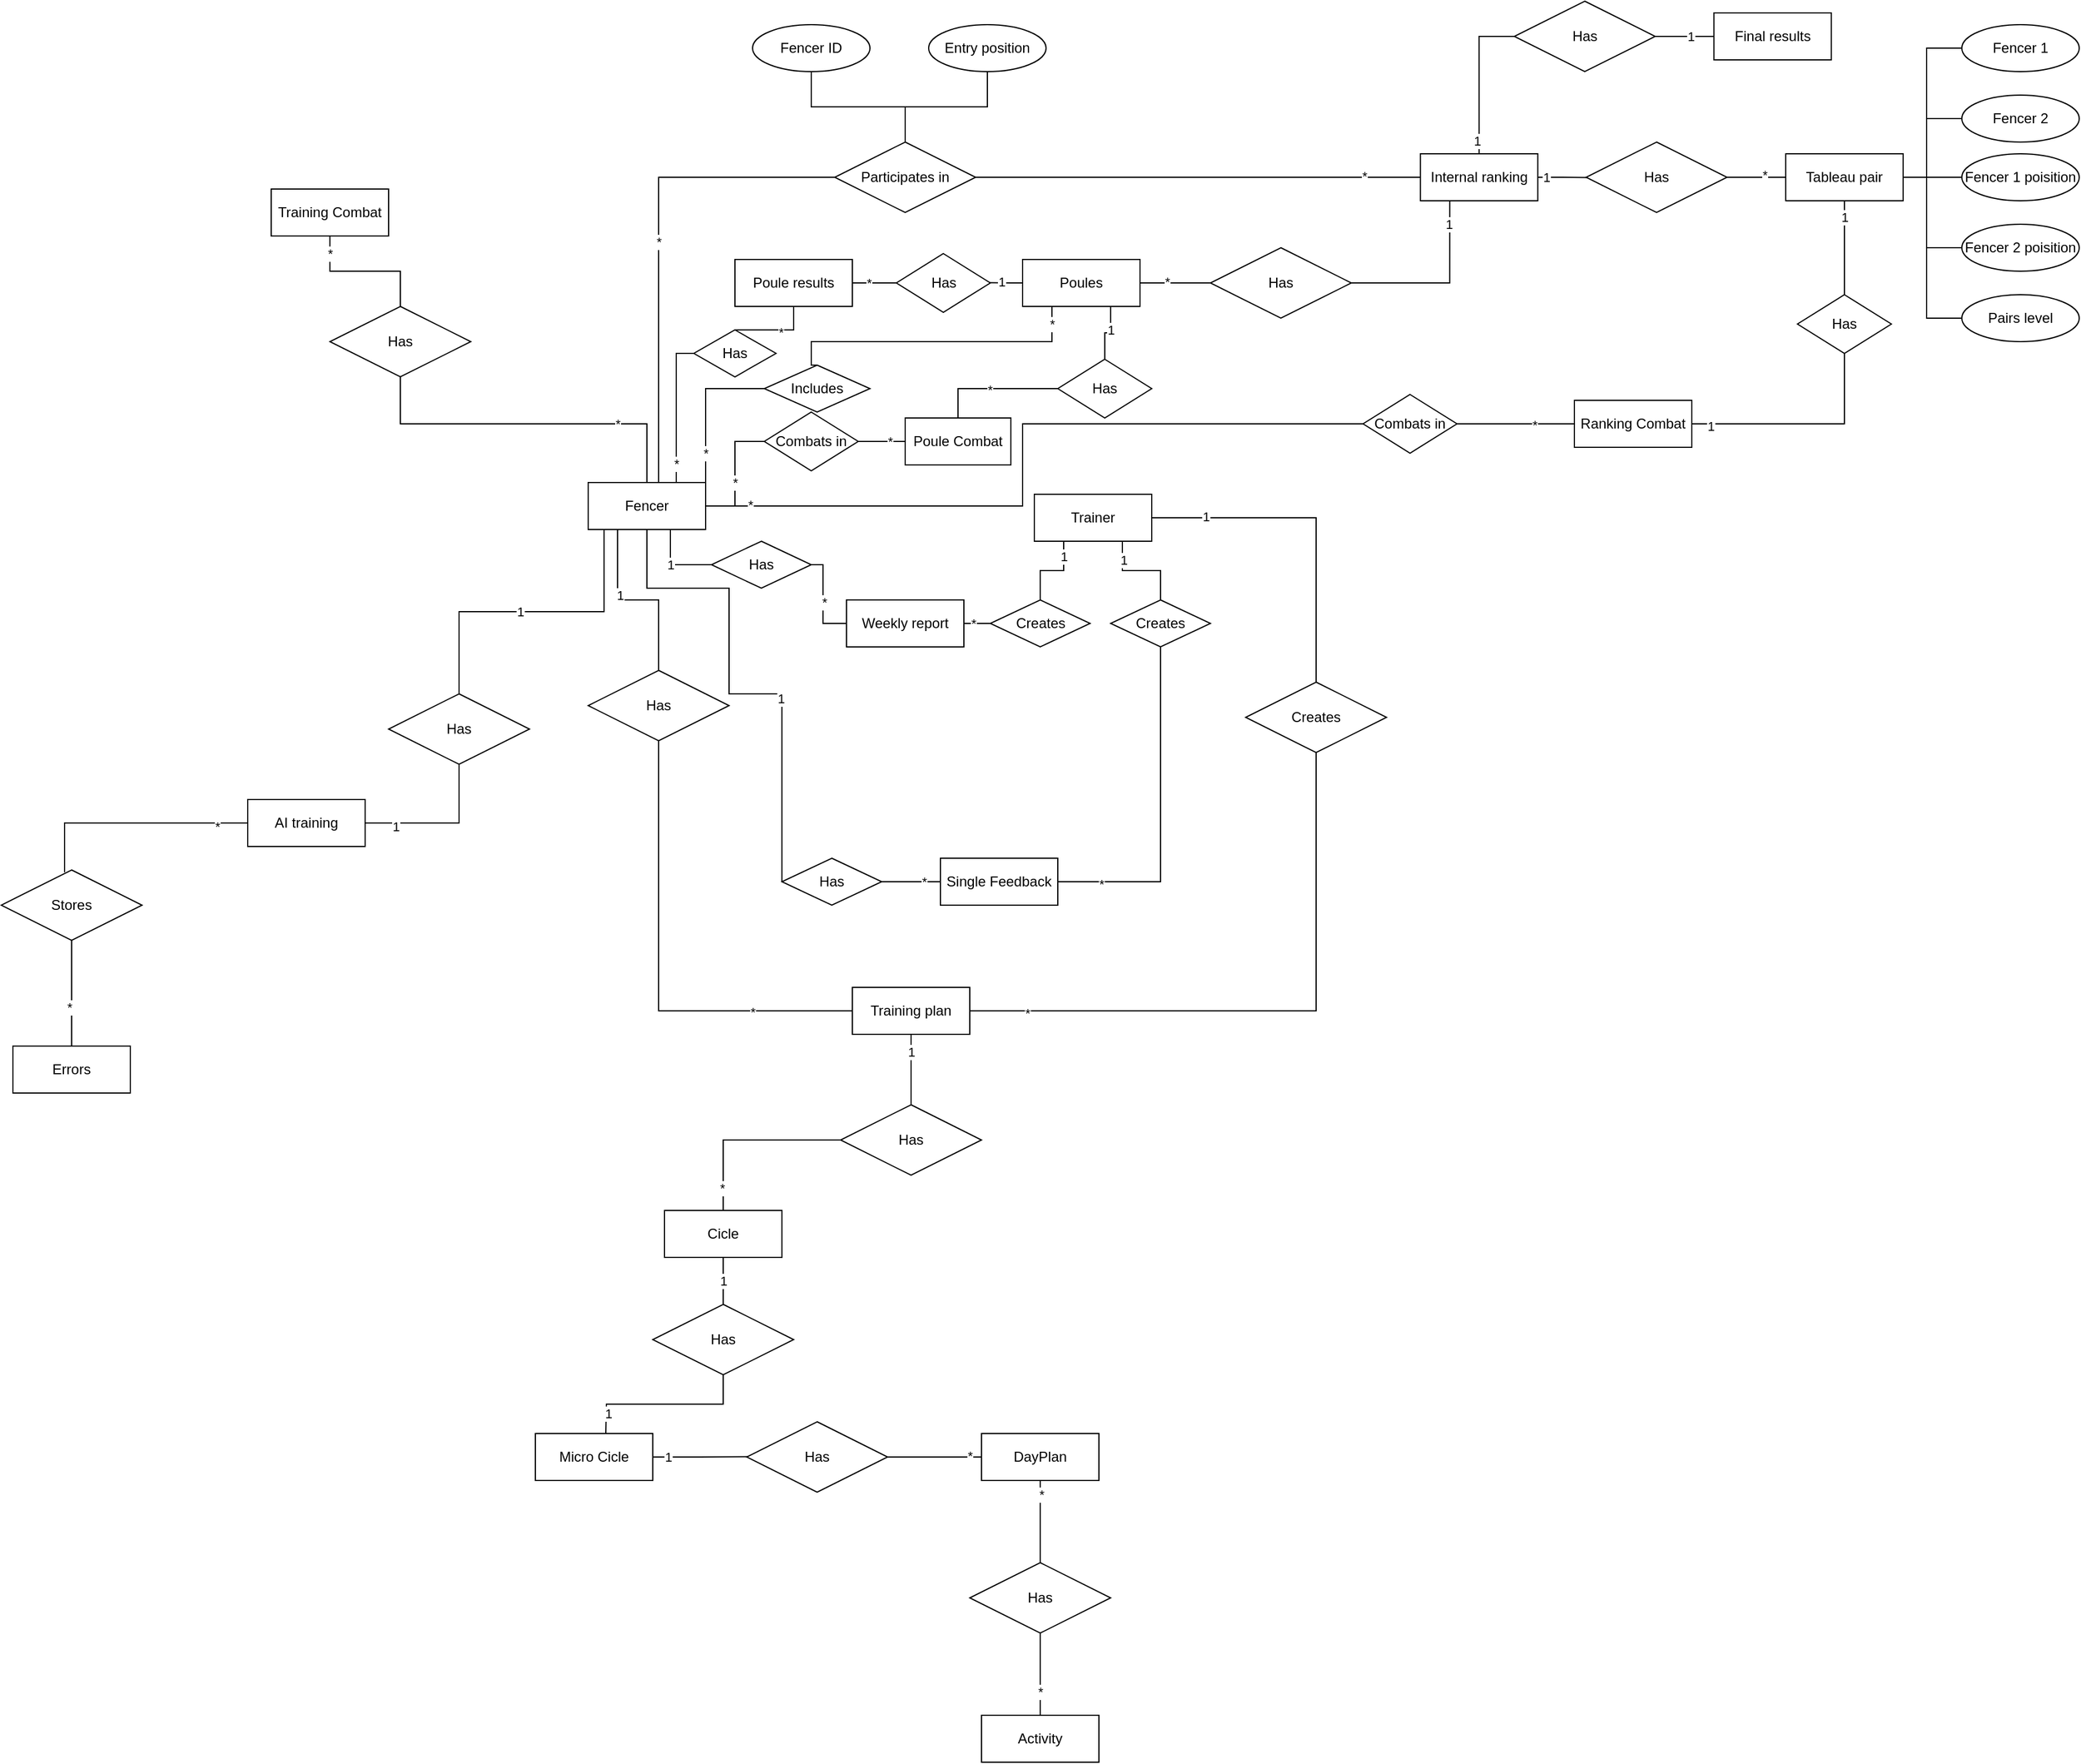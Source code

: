 <mxfile version="20.8.23" type="device"><diagram name="Page-1" id="XKIzt4uo4NDRFWb2ScrJ"><mxGraphModel dx="1778" dy="1653" grid="1" gridSize="10" guides="1" tooltips="1" connect="1" arrows="1" fold="1" page="1" pageScale="1" pageWidth="850" pageHeight="1100" math="0" shadow="0"><root><mxCell id="0"/><mxCell id="1" parent="0"/><mxCell id="t40m8YcGtgmPC_NL-_yT-16" style="edgeStyle=orthogonalEdgeStyle;rounded=0;orthogonalLoop=1;jettySize=auto;html=1;exitX=0.25;exitY=1;exitDx=0;exitDy=0;entryX=0.5;entryY=0;entryDx=0;entryDy=0;endArrow=none;endFill=0;" edge="1" parent="1" source="t40m8YcGtgmPC_NL-_yT-1" target="t40m8YcGtgmPC_NL-_yT-15"><mxGeometry relative="1" as="geometry"/></mxCell><mxCell id="t40m8YcGtgmPC_NL-_yT-18" value="1" style="edgeLabel;html=1;align=center;verticalAlign=middle;resizable=0;points=[];" vertex="1" connectable="0" parent="t40m8YcGtgmPC_NL-_yT-16"><mxGeometry x="-0.284" y="2" relative="1" as="geometry"><mxPoint as="offset"/></mxGeometry></mxCell><mxCell id="t40m8YcGtgmPC_NL-_yT-94" style="edgeStyle=orthogonalEdgeStyle;rounded=0;orthogonalLoop=1;jettySize=auto;html=1;exitX=0.135;exitY=0.991;exitDx=0;exitDy=0;entryX=0.5;entryY=0;entryDx=0;entryDy=0;endArrow=none;endFill=0;exitPerimeter=0;" edge="1" parent="1" source="t40m8YcGtgmPC_NL-_yT-1" target="t40m8YcGtgmPC_NL-_yT-93"><mxGeometry relative="1" as="geometry"/></mxCell><mxCell id="t40m8YcGtgmPC_NL-_yT-95" value="1" style="edgeLabel;html=1;align=center;verticalAlign=middle;resizable=0;points=[];" vertex="1" connectable="0" parent="t40m8YcGtgmPC_NL-_yT-94"><mxGeometry x="0.081" relative="1" as="geometry"><mxPoint as="offset"/></mxGeometry></mxCell><mxCell id="t40m8YcGtgmPC_NL-_yT-110" value="1" style="edgeStyle=orthogonalEdgeStyle;rounded=0;orthogonalLoop=1;jettySize=auto;html=1;exitX=0.75;exitY=1;exitDx=0;exitDy=0;entryX=0;entryY=0.5;entryDx=0;entryDy=0;endArrow=none;endFill=0;" edge="1" parent="1" source="t40m8YcGtgmPC_NL-_yT-1" target="t40m8YcGtgmPC_NL-_yT-109"><mxGeometry relative="1" as="geometry"><Array as="points"><mxPoint x="190" y="110"/><mxPoint x="190" y="140"/></Array></mxGeometry></mxCell><mxCell id="t40m8YcGtgmPC_NL-_yT-158" style="edgeStyle=orthogonalEdgeStyle;rounded=0;orthogonalLoop=1;jettySize=auto;html=1;exitX=1;exitY=0.5;exitDx=0;exitDy=0;entryX=0;entryY=0.5;entryDx=0;entryDy=0;endArrow=none;endFill=0;" edge="1" parent="1" source="t40m8YcGtgmPC_NL-_yT-1" target="t40m8YcGtgmPC_NL-_yT-157"><mxGeometry relative="1" as="geometry"/></mxCell><mxCell id="t40m8YcGtgmPC_NL-_yT-160" value="*" style="edgeLabel;html=1;align=center;verticalAlign=middle;resizable=0;points=[];" vertex="1" connectable="0" parent="t40m8YcGtgmPC_NL-_yT-158"><mxGeometry x="-0.382" relative="1" as="geometry"><mxPoint y="-13" as="offset"/></mxGeometry></mxCell><mxCell id="t40m8YcGtgmPC_NL-_yT-1" value="Fencer" style="whiteSpace=wrap;html=1;align=center;" vertex="1" parent="1"><mxGeometry x="120" y="70" width="100" height="40" as="geometry"/></mxCell><mxCell id="t40m8YcGtgmPC_NL-_yT-11" style="edgeStyle=orthogonalEdgeStyle;rounded=0;orthogonalLoop=1;jettySize=auto;html=1;exitX=1;exitY=0.5;exitDx=0;exitDy=0;endArrow=none;endFill=0;" edge="1" parent="1" source="t40m8YcGtgmPC_NL-_yT-2" target="t40m8YcGtgmPC_NL-_yT-10"><mxGeometry relative="1" as="geometry"/></mxCell><mxCell id="t40m8YcGtgmPC_NL-_yT-13" value="1" style="edgeLabel;html=1;align=center;verticalAlign=middle;resizable=0;points=[];" vertex="1" connectable="0" parent="t40m8YcGtgmPC_NL-_yT-11"><mxGeometry x="-0.674" y="1" relative="1" as="geometry"><mxPoint as="offset"/></mxGeometry></mxCell><mxCell id="t40m8YcGtgmPC_NL-_yT-108" style="edgeStyle=orthogonalEdgeStyle;rounded=0;orthogonalLoop=1;jettySize=auto;html=1;exitX=0.25;exitY=1;exitDx=0;exitDy=0;endArrow=none;endFill=0;" edge="1" parent="1" source="t40m8YcGtgmPC_NL-_yT-2" target="t40m8YcGtgmPC_NL-_yT-107"><mxGeometry relative="1" as="geometry"/></mxCell><mxCell id="t40m8YcGtgmPC_NL-_yT-118" value="1" style="edgeLabel;html=1;align=center;verticalAlign=middle;resizable=0;points=[];" vertex="1" connectable="0" parent="t40m8YcGtgmPC_NL-_yT-108"><mxGeometry x="-0.65" relative="1" as="geometry"><mxPoint as="offset"/></mxGeometry></mxCell><mxCell id="t40m8YcGtgmPC_NL-_yT-120" style="edgeStyle=orthogonalEdgeStyle;rounded=0;orthogonalLoop=1;jettySize=auto;html=1;exitX=0.75;exitY=1;exitDx=0;exitDy=0;entryX=0.5;entryY=0;entryDx=0;entryDy=0;endArrow=none;endFill=0;" edge="1" parent="1" source="t40m8YcGtgmPC_NL-_yT-2" target="t40m8YcGtgmPC_NL-_yT-119"><mxGeometry relative="1" as="geometry"/></mxCell><mxCell id="t40m8YcGtgmPC_NL-_yT-121" value="1" style="edgeLabel;html=1;align=center;verticalAlign=middle;resizable=0;points=[];" vertex="1" connectable="0" parent="t40m8YcGtgmPC_NL-_yT-120"><mxGeometry x="-0.623" y="1" relative="1" as="geometry"><mxPoint as="offset"/></mxGeometry></mxCell><mxCell id="t40m8YcGtgmPC_NL-_yT-2" value="Trainer" style="whiteSpace=wrap;html=1;align=center;" vertex="1" parent="1"><mxGeometry x="500" y="80" width="100" height="40" as="geometry"/></mxCell><mxCell id="t40m8YcGtgmPC_NL-_yT-22" style="edgeStyle=orthogonalEdgeStyle;rounded=0;orthogonalLoop=1;jettySize=auto;html=1;exitX=0.5;exitY=1;exitDx=0;exitDy=0;entryX=0.5;entryY=0;entryDx=0;entryDy=0;endArrow=none;endFill=0;" edge="1" parent="1" source="t40m8YcGtgmPC_NL-_yT-8" target="t40m8YcGtgmPC_NL-_yT-21"><mxGeometry relative="1" as="geometry"/></mxCell><mxCell id="t40m8YcGtgmPC_NL-_yT-24" value="1" style="edgeLabel;html=1;align=center;verticalAlign=middle;resizable=0;points=[];" vertex="1" connectable="0" parent="t40m8YcGtgmPC_NL-_yT-22"><mxGeometry x="-0.665" relative="1" as="geometry"><mxPoint y="5" as="offset"/></mxGeometry></mxCell><mxCell id="t40m8YcGtgmPC_NL-_yT-8" value="Training plan" style="whiteSpace=wrap;html=1;align=center;" vertex="1" parent="1"><mxGeometry x="345" y="500" width="100" height="40" as="geometry"/></mxCell><mxCell id="t40m8YcGtgmPC_NL-_yT-12" style="edgeStyle=orthogonalEdgeStyle;rounded=0;orthogonalLoop=1;jettySize=auto;html=1;exitX=0.5;exitY=1;exitDx=0;exitDy=0;entryX=1;entryY=0.5;entryDx=0;entryDy=0;endArrow=none;endFill=0;" edge="1" parent="1" source="t40m8YcGtgmPC_NL-_yT-10" target="t40m8YcGtgmPC_NL-_yT-8"><mxGeometry relative="1" as="geometry"/></mxCell><mxCell id="t40m8YcGtgmPC_NL-_yT-14" value="*" style="edgeLabel;html=1;align=center;verticalAlign=middle;resizable=0;points=[];" vertex="1" connectable="0" parent="t40m8YcGtgmPC_NL-_yT-12"><mxGeometry x="0.812" y="2" relative="1" as="geometry"><mxPoint as="offset"/></mxGeometry></mxCell><mxCell id="t40m8YcGtgmPC_NL-_yT-10" value="Creates" style="shape=rhombus;perimeter=rhombusPerimeter;whiteSpace=wrap;html=1;align=center;" vertex="1" parent="1"><mxGeometry x="680" y="240" width="120" height="60" as="geometry"/></mxCell><mxCell id="t40m8YcGtgmPC_NL-_yT-17" style="edgeStyle=orthogonalEdgeStyle;rounded=0;orthogonalLoop=1;jettySize=auto;html=1;exitX=0.5;exitY=1;exitDx=0;exitDy=0;entryX=0;entryY=0.5;entryDx=0;entryDy=0;endArrow=none;endFill=0;" edge="1" parent="1" source="t40m8YcGtgmPC_NL-_yT-15" target="t40m8YcGtgmPC_NL-_yT-8"><mxGeometry relative="1" as="geometry"/></mxCell><mxCell id="t40m8YcGtgmPC_NL-_yT-19" value="*" style="edgeLabel;html=1;align=center;verticalAlign=middle;resizable=0;points=[];" vertex="1" connectable="0" parent="t40m8YcGtgmPC_NL-_yT-17"><mxGeometry x="0.57" y="-1" relative="1" as="geometry"><mxPoint as="offset"/></mxGeometry></mxCell><mxCell id="t40m8YcGtgmPC_NL-_yT-15" value="Has" style="shape=rhombus;perimeter=rhombusPerimeter;whiteSpace=wrap;html=1;align=center;" vertex="1" parent="1"><mxGeometry x="120" y="230" width="120" height="60" as="geometry"/></mxCell><mxCell id="t40m8YcGtgmPC_NL-_yT-27" style="edgeStyle=orthogonalEdgeStyle;rounded=0;orthogonalLoop=1;jettySize=auto;html=1;exitX=0.5;exitY=1;exitDx=0;exitDy=0;entryX=0.5;entryY=0;entryDx=0;entryDy=0;endArrow=none;endFill=0;" edge="1" parent="1" source="t40m8YcGtgmPC_NL-_yT-20" target="t40m8YcGtgmPC_NL-_yT-26"><mxGeometry relative="1" as="geometry"/></mxCell><mxCell id="t40m8YcGtgmPC_NL-_yT-29" value="1" style="edgeLabel;html=1;align=center;verticalAlign=middle;resizable=0;points=[];" vertex="1" connectable="0" parent="t40m8YcGtgmPC_NL-_yT-27"><mxGeometry x="-0.648" relative="1" as="geometry"><mxPoint y="13" as="offset"/></mxGeometry></mxCell><mxCell id="t40m8YcGtgmPC_NL-_yT-20" value="Cicle" style="whiteSpace=wrap;html=1;align=center;" vertex="1" parent="1"><mxGeometry x="185" y="690" width="100" height="40" as="geometry"/></mxCell><mxCell id="t40m8YcGtgmPC_NL-_yT-23" style="edgeStyle=orthogonalEdgeStyle;rounded=0;orthogonalLoop=1;jettySize=auto;html=1;exitX=0;exitY=0.5;exitDx=0;exitDy=0;endArrow=none;endFill=0;" edge="1" parent="1" source="t40m8YcGtgmPC_NL-_yT-21" target="t40m8YcGtgmPC_NL-_yT-20"><mxGeometry relative="1" as="geometry"/></mxCell><mxCell id="t40m8YcGtgmPC_NL-_yT-25" value="*" style="edgeLabel;html=1;align=center;verticalAlign=middle;resizable=0;points=[];" vertex="1" connectable="0" parent="t40m8YcGtgmPC_NL-_yT-23"><mxGeometry x="0.76" y="-1" relative="1" as="geometry"><mxPoint as="offset"/></mxGeometry></mxCell><mxCell id="t40m8YcGtgmPC_NL-_yT-21" value="Has" style="shape=rhombus;perimeter=rhombusPerimeter;whiteSpace=wrap;html=1;align=center;" vertex="1" parent="1"><mxGeometry x="335" y="600" width="120" height="60" as="geometry"/></mxCell><mxCell id="t40m8YcGtgmPC_NL-_yT-30" style="edgeStyle=orthogonalEdgeStyle;rounded=0;orthogonalLoop=1;jettySize=auto;html=1;exitX=0.5;exitY=1;exitDx=0;exitDy=0;endArrow=none;endFill=0;" edge="1" parent="1" source="t40m8YcGtgmPC_NL-_yT-26"><mxGeometry relative="1" as="geometry"><mxPoint x="135" y="880" as="targetPoint"/></mxGeometry></mxCell><mxCell id="t40m8YcGtgmPC_NL-_yT-31" value="1" style="edgeLabel;html=1;align=center;verticalAlign=middle;resizable=0;points=[];" vertex="1" connectable="0" parent="t40m8YcGtgmPC_NL-_yT-30"><mxGeometry x="0.771" y="1" relative="1" as="geometry"><mxPoint as="offset"/></mxGeometry></mxCell><mxCell id="t40m8YcGtgmPC_NL-_yT-26" value="Has" style="shape=rhombus;perimeter=rhombusPerimeter;whiteSpace=wrap;html=1;align=center;" vertex="1" parent="1"><mxGeometry x="175" y="770" width="120" height="60" as="geometry"/></mxCell><mxCell id="t40m8YcGtgmPC_NL-_yT-36" style="edgeStyle=orthogonalEdgeStyle;rounded=0;orthogonalLoop=1;jettySize=auto;html=1;exitX=1;exitY=0.5;exitDx=0;exitDy=0;entryX=0.043;entryY=0.495;entryDx=0;entryDy=0;entryPerimeter=0;endArrow=none;endFill=0;" edge="1" parent="1" source="t40m8YcGtgmPC_NL-_yT-28" target="t40m8YcGtgmPC_NL-_yT-35"><mxGeometry relative="1" as="geometry"><mxPoint x="185" y="900" as="sourcePoint"/></mxGeometry></mxCell><mxCell id="t40m8YcGtgmPC_NL-_yT-37" value="1" style="edgeLabel;html=1;align=center;verticalAlign=middle;resizable=0;points=[];" vertex="1" connectable="0" parent="t40m8YcGtgmPC_NL-_yT-36"><mxGeometry x="-0.692" relative="1" as="geometry"><mxPoint as="offset"/></mxGeometry></mxCell><mxCell id="t40m8YcGtgmPC_NL-_yT-28" value="Micro Cicle" style="whiteSpace=wrap;html=1;align=center;" vertex="1" parent="1"><mxGeometry x="75" y="880" width="100" height="40" as="geometry"/></mxCell><mxCell id="t40m8YcGtgmPC_NL-_yT-40" style="edgeStyle=orthogonalEdgeStyle;rounded=0;orthogonalLoop=1;jettySize=auto;html=1;exitX=1;exitY=0.5;exitDx=0;exitDy=0;endArrow=none;endFill=0;" edge="1" parent="1" source="t40m8YcGtgmPC_NL-_yT-35" target="t40m8YcGtgmPC_NL-_yT-39"><mxGeometry relative="1" as="geometry"/></mxCell><mxCell id="t40m8YcGtgmPC_NL-_yT-41" value="*" style="edgeLabel;html=1;align=center;verticalAlign=middle;resizable=0;points=[];" vertex="1" connectable="0" parent="t40m8YcGtgmPC_NL-_yT-40"><mxGeometry x="0.736" y="1" relative="1" as="geometry"><mxPoint as="offset"/></mxGeometry></mxCell><mxCell id="t40m8YcGtgmPC_NL-_yT-35" value="Has" style="shape=rhombus;perimeter=rhombusPerimeter;whiteSpace=wrap;html=1;align=center;" vertex="1" parent="1"><mxGeometry x="255" y="870" width="120" height="60" as="geometry"/></mxCell><mxCell id="t40m8YcGtgmPC_NL-_yT-43" style="edgeStyle=orthogonalEdgeStyle;rounded=0;orthogonalLoop=1;jettySize=auto;html=1;exitX=0.5;exitY=1;exitDx=0;exitDy=0;entryX=0.5;entryY=0;entryDx=0;entryDy=0;endArrow=none;endFill=0;" edge="1" parent="1" source="t40m8YcGtgmPC_NL-_yT-39" target="t40m8YcGtgmPC_NL-_yT-42"><mxGeometry relative="1" as="geometry"/></mxCell><mxCell id="t40m8YcGtgmPC_NL-_yT-46" value="*" style="edgeLabel;html=1;align=center;verticalAlign=middle;resizable=0;points=[];" vertex="1" connectable="0" parent="t40m8YcGtgmPC_NL-_yT-43"><mxGeometry x="-0.671" y="1" relative="1" as="geometry"><mxPoint as="offset"/></mxGeometry></mxCell><mxCell id="t40m8YcGtgmPC_NL-_yT-39" value="DayPlan" style="whiteSpace=wrap;html=1;align=center;" vertex="1" parent="1"><mxGeometry x="455" y="880" width="100" height="40" as="geometry"/></mxCell><mxCell id="t40m8YcGtgmPC_NL-_yT-45" style="edgeStyle=orthogonalEdgeStyle;rounded=0;orthogonalLoop=1;jettySize=auto;html=1;exitX=0.5;exitY=1;exitDx=0;exitDy=0;entryX=0.5;entryY=0;entryDx=0;entryDy=0;endArrow=none;endFill=0;" edge="1" parent="1" source="t40m8YcGtgmPC_NL-_yT-42" target="t40m8YcGtgmPC_NL-_yT-44"><mxGeometry relative="1" as="geometry"/></mxCell><mxCell id="t40m8YcGtgmPC_NL-_yT-47" value="*" style="edgeLabel;html=1;align=center;verticalAlign=middle;resizable=0;points=[];" vertex="1" connectable="0" parent="t40m8YcGtgmPC_NL-_yT-45"><mxGeometry x="0.729" y="2" relative="1" as="geometry"><mxPoint x="-2" y="-11" as="offset"/></mxGeometry></mxCell><mxCell id="t40m8YcGtgmPC_NL-_yT-42" value="Has" style="shape=rhombus;perimeter=rhombusPerimeter;whiteSpace=wrap;html=1;align=center;" vertex="1" parent="1"><mxGeometry x="445" y="990" width="120" height="60" as="geometry"/></mxCell><mxCell id="t40m8YcGtgmPC_NL-_yT-44" value="Activity" style="whiteSpace=wrap;html=1;align=center;" vertex="1" parent="1"><mxGeometry x="455" y="1120" width="100" height="40" as="geometry"/></mxCell><mxCell id="t40m8YcGtgmPC_NL-_yT-50" style="edgeStyle=orthogonalEdgeStyle;rounded=0;orthogonalLoop=1;jettySize=auto;html=1;exitX=0.5;exitY=1;exitDx=0;exitDy=0;entryX=0.5;entryY=0;entryDx=0;entryDy=0;endArrow=none;endFill=0;" edge="1" parent="1" source="t40m8YcGtgmPC_NL-_yT-48" target="t40m8YcGtgmPC_NL-_yT-49"><mxGeometry relative="1" as="geometry"/></mxCell><mxCell id="t40m8YcGtgmPC_NL-_yT-52" value="*" style="edgeLabel;html=1;align=center;verticalAlign=middle;resizable=0;points=[];" vertex="1" connectable="0" parent="t40m8YcGtgmPC_NL-_yT-50"><mxGeometry x="-0.75" relative="1" as="geometry"><mxPoint as="offset"/></mxGeometry></mxCell><mxCell id="t40m8YcGtgmPC_NL-_yT-48" value="Training Combat" style="whiteSpace=wrap;html=1;align=center;" vertex="1" parent="1"><mxGeometry x="-150" y="-180" width="100" height="40" as="geometry"/></mxCell><mxCell id="t40m8YcGtgmPC_NL-_yT-51" value="*" style="edgeStyle=orthogonalEdgeStyle;rounded=0;orthogonalLoop=1;jettySize=auto;html=1;exitX=0.5;exitY=1;exitDx=0;exitDy=0;entryX=0.5;entryY=0;entryDx=0;entryDy=0;endArrow=none;endFill=0;" edge="1" parent="1" source="t40m8YcGtgmPC_NL-_yT-49" target="t40m8YcGtgmPC_NL-_yT-1"><mxGeometry x="0.5" relative="1" as="geometry"><Array as="points"><mxPoint x="-40" y="20"/><mxPoint x="170" y="20"/></Array><mxPoint as="offset"/></mxGeometry></mxCell><mxCell id="t40m8YcGtgmPC_NL-_yT-49" value="Has" style="shape=rhombus;perimeter=rhombusPerimeter;whiteSpace=wrap;html=1;align=center;" vertex="1" parent="1"><mxGeometry x="-100" y="-80" width="120" height="60" as="geometry"/></mxCell><mxCell id="t40m8YcGtgmPC_NL-_yT-55" style="edgeStyle=orthogonalEdgeStyle;rounded=0;orthogonalLoop=1;jettySize=auto;html=1;exitX=0;exitY=0.5;exitDx=0;exitDy=0;endArrow=none;endFill=0;" edge="1" parent="1" source="t40m8YcGtgmPC_NL-_yT-53" target="t40m8YcGtgmPC_NL-_yT-54"><mxGeometry relative="1" as="geometry"/></mxCell><mxCell id="t40m8YcGtgmPC_NL-_yT-57" value="*" style="edgeLabel;html=1;align=center;verticalAlign=middle;resizable=0;points=[];" vertex="1" connectable="0" parent="t40m8YcGtgmPC_NL-_yT-55"><mxGeometry x="-0.746" y="-1" relative="1" as="geometry"><mxPoint as="offset"/></mxGeometry></mxCell><mxCell id="t40m8YcGtgmPC_NL-_yT-67" style="edgeStyle=orthogonalEdgeStyle;rounded=0;orthogonalLoop=1;jettySize=auto;html=1;exitX=0.5;exitY=0;exitDx=0;exitDy=0;entryX=0;entryY=0.5;entryDx=0;entryDy=0;endArrow=none;endFill=0;" edge="1" parent="1" source="t40m8YcGtgmPC_NL-_yT-53" target="t40m8YcGtgmPC_NL-_yT-66"><mxGeometry relative="1" as="geometry"/></mxCell><mxCell id="t40m8YcGtgmPC_NL-_yT-69" value="1" style="edgeLabel;html=1;align=center;verticalAlign=middle;resizable=0;points=[];" vertex="1" connectable="0" parent="t40m8YcGtgmPC_NL-_yT-67"><mxGeometry x="-0.827" y="2" relative="1" as="geometry"><mxPoint as="offset"/></mxGeometry></mxCell><mxCell id="t40m8YcGtgmPC_NL-_yT-137" style="edgeStyle=orthogonalEdgeStyle;rounded=0;orthogonalLoop=1;jettySize=auto;html=1;exitX=0.25;exitY=1;exitDx=0;exitDy=0;entryX=1;entryY=0.5;entryDx=0;entryDy=0;endArrow=none;endFill=0;" edge="1" parent="1" source="t40m8YcGtgmPC_NL-_yT-53" target="t40m8YcGtgmPC_NL-_yT-134"><mxGeometry relative="1" as="geometry"><mxPoint x="828.82" y="-110" as="targetPoint"/></mxGeometry></mxCell><mxCell id="t40m8YcGtgmPC_NL-_yT-138" value="1" style="edgeLabel;html=1;align=center;verticalAlign=middle;resizable=0;points=[];" vertex="1" connectable="0" parent="t40m8YcGtgmPC_NL-_yT-137"><mxGeometry x="-0.74" y="-1" relative="1" as="geometry"><mxPoint as="offset"/></mxGeometry></mxCell><mxCell id="t40m8YcGtgmPC_NL-_yT-183" style="edgeStyle=orthogonalEdgeStyle;rounded=0;orthogonalLoop=1;jettySize=auto;html=1;exitX=1;exitY=0.5;exitDx=0;exitDy=0;entryX=0.021;entryY=0.504;entryDx=0;entryDy=0;entryPerimeter=0;endArrow=none;endFill=0;" edge="1" parent="1" source="t40m8YcGtgmPC_NL-_yT-53" target="t40m8YcGtgmPC_NL-_yT-182"><mxGeometry relative="1" as="geometry"/></mxCell><mxCell id="t40m8YcGtgmPC_NL-_yT-184" value="1" style="edgeLabel;html=1;align=center;verticalAlign=middle;resizable=0;points=[];" vertex="1" connectable="0" parent="t40m8YcGtgmPC_NL-_yT-183"><mxGeometry x="-0.683" relative="1" as="geometry"><mxPoint as="offset"/></mxGeometry></mxCell><mxCell id="t40m8YcGtgmPC_NL-_yT-53" value="Internal ranking" style="whiteSpace=wrap;html=1;align=center;" vertex="1" parent="1"><mxGeometry x="828.82" y="-210" width="100" height="40" as="geometry"/></mxCell><mxCell id="t40m8YcGtgmPC_NL-_yT-133" value="*" style="edgeStyle=orthogonalEdgeStyle;rounded=0;orthogonalLoop=1;jettySize=auto;html=1;exitX=0;exitY=0.5;exitDx=0;exitDy=0;entryX=0.6;entryY=0;entryDx=0;entryDy=0;endArrow=none;endFill=0;entryPerimeter=0;" edge="1" parent="1" source="t40m8YcGtgmPC_NL-_yT-54" target="t40m8YcGtgmPC_NL-_yT-1"><mxGeometry relative="1" as="geometry"><Array as="points"><mxPoint x="180" y="-190"/></Array></mxGeometry></mxCell><mxCell id="t40m8YcGtgmPC_NL-_yT-54" value="Participates in" style="shape=rhombus;perimeter=rhombusPerimeter;whiteSpace=wrap;html=1;align=center;" vertex="1" parent="1"><mxGeometry x="330" y="-220" width="120" height="60" as="geometry"/></mxCell><mxCell id="t40m8YcGtgmPC_NL-_yT-65" value="Final results" style="whiteSpace=wrap;html=1;align=center;" vertex="1" parent="1"><mxGeometry x="1078.82" y="-330" width="100" height="40" as="geometry"/></mxCell><mxCell id="t40m8YcGtgmPC_NL-_yT-68" style="edgeStyle=orthogonalEdgeStyle;rounded=0;orthogonalLoop=1;jettySize=auto;html=1;exitX=1;exitY=0.5;exitDx=0;exitDy=0;entryX=0;entryY=0.5;entryDx=0;entryDy=0;endArrow=none;endFill=0;" edge="1" parent="1" source="t40m8YcGtgmPC_NL-_yT-66" target="t40m8YcGtgmPC_NL-_yT-65"><mxGeometry relative="1" as="geometry"/></mxCell><mxCell id="t40m8YcGtgmPC_NL-_yT-73" value="1" style="edgeLabel;html=1;align=center;verticalAlign=middle;resizable=0;points=[];" vertex="1" connectable="0" parent="t40m8YcGtgmPC_NL-_yT-68"><mxGeometry x="0.184" relative="1" as="geometry"><mxPoint as="offset"/></mxGeometry></mxCell><mxCell id="t40m8YcGtgmPC_NL-_yT-66" value="Has" style="shape=rhombus;perimeter=rhombusPerimeter;whiteSpace=wrap;html=1;align=center;" vertex="1" parent="1"><mxGeometry x="908.82" y="-340" width="120" height="60" as="geometry"/></mxCell><mxCell id="t40m8YcGtgmPC_NL-_yT-93" value="Has" style="shape=rhombus;perimeter=rhombusPerimeter;whiteSpace=wrap;html=1;align=center;" vertex="1" parent="1"><mxGeometry x="-50" y="250" width="120" height="60" as="geometry"/></mxCell><mxCell id="t40m8YcGtgmPC_NL-_yT-97" style="edgeStyle=orthogonalEdgeStyle;rounded=0;orthogonalLoop=1;jettySize=auto;html=1;exitX=1;exitY=0.5;exitDx=0;exitDy=0;entryX=0.5;entryY=1;entryDx=0;entryDy=0;endArrow=none;endFill=0;" edge="1" parent="1" source="t40m8YcGtgmPC_NL-_yT-96" target="t40m8YcGtgmPC_NL-_yT-93"><mxGeometry relative="1" as="geometry"/></mxCell><mxCell id="t40m8YcGtgmPC_NL-_yT-98" value="1" style="edgeLabel;html=1;align=center;verticalAlign=middle;resizable=0;points=[];" vertex="1" connectable="0" parent="t40m8YcGtgmPC_NL-_yT-97"><mxGeometry x="-0.6" y="-3" relative="1" as="geometry"><mxPoint as="offset"/></mxGeometry></mxCell><mxCell id="t40m8YcGtgmPC_NL-_yT-100" style="edgeStyle=orthogonalEdgeStyle;rounded=0;orthogonalLoop=1;jettySize=auto;html=1;exitX=0;exitY=0.5;exitDx=0;exitDy=0;entryX=0.45;entryY=0.033;entryDx=0;entryDy=0;entryPerimeter=0;endArrow=none;endFill=0;" edge="1" parent="1" source="t40m8YcGtgmPC_NL-_yT-96" target="t40m8YcGtgmPC_NL-_yT-99"><mxGeometry relative="1" as="geometry"/></mxCell><mxCell id="t40m8YcGtgmPC_NL-_yT-102" value="*" style="edgeLabel;html=1;align=center;verticalAlign=middle;resizable=0;points=[];" vertex="1" connectable="0" parent="t40m8YcGtgmPC_NL-_yT-100"><mxGeometry x="-0.737" y="3" relative="1" as="geometry"><mxPoint as="offset"/></mxGeometry></mxCell><mxCell id="t40m8YcGtgmPC_NL-_yT-96" value="AI training" style="whiteSpace=wrap;html=1;align=center;" vertex="1" parent="1"><mxGeometry x="-170" y="340" width="100" height="40" as="geometry"/></mxCell><mxCell id="t40m8YcGtgmPC_NL-_yT-104" style="edgeStyle=orthogonalEdgeStyle;rounded=0;orthogonalLoop=1;jettySize=auto;html=1;exitX=0.5;exitY=1;exitDx=0;exitDy=0;entryX=0.5;entryY=0;entryDx=0;entryDy=0;endArrow=none;endFill=0;" edge="1" parent="1" source="t40m8YcGtgmPC_NL-_yT-99" target="t40m8YcGtgmPC_NL-_yT-101"><mxGeometry relative="1" as="geometry"/></mxCell><mxCell id="t40m8YcGtgmPC_NL-_yT-105" value="*" style="edgeLabel;html=1;align=center;verticalAlign=middle;resizable=0;points=[];" vertex="1" connectable="0" parent="t40m8YcGtgmPC_NL-_yT-104"><mxGeometry x="0.252" y="-2" relative="1" as="geometry"><mxPoint as="offset"/></mxGeometry></mxCell><mxCell id="t40m8YcGtgmPC_NL-_yT-99" value="Stores" style="shape=rhombus;perimeter=rhombusPerimeter;whiteSpace=wrap;html=1;align=center;" vertex="1" parent="1"><mxGeometry x="-380" y="400" width="120" height="60" as="geometry"/></mxCell><mxCell id="t40m8YcGtgmPC_NL-_yT-101" value="Errors" style="whiteSpace=wrap;html=1;align=center;" vertex="1" parent="1"><mxGeometry x="-370" y="550" width="100" height="40" as="geometry"/></mxCell><mxCell id="t40m8YcGtgmPC_NL-_yT-116" style="edgeStyle=orthogonalEdgeStyle;rounded=0;orthogonalLoop=1;jettySize=auto;html=1;exitX=1;exitY=0.5;exitDx=0;exitDy=0;entryX=0;entryY=0.476;entryDx=0;entryDy=0;entryPerimeter=0;endArrow=none;endFill=0;" edge="1" parent="1" source="t40m8YcGtgmPC_NL-_yT-106" target="t40m8YcGtgmPC_NL-_yT-107"><mxGeometry relative="1" as="geometry"/></mxCell><mxCell id="t40m8YcGtgmPC_NL-_yT-117" value="*" style="edgeLabel;html=1;align=center;verticalAlign=middle;resizable=0;points=[];" vertex="1" connectable="0" parent="t40m8YcGtgmPC_NL-_yT-116"><mxGeometry x="-0.351" relative="1" as="geometry"><mxPoint as="offset"/></mxGeometry></mxCell><mxCell id="t40m8YcGtgmPC_NL-_yT-106" value="Weekly report" style="whiteSpace=wrap;html=1;align=center;" vertex="1" parent="1"><mxGeometry x="340" y="170" width="100" height="40" as="geometry"/></mxCell><mxCell id="t40m8YcGtgmPC_NL-_yT-107" value="Creates" style="shape=rhombus;perimeter=rhombusPerimeter;whiteSpace=wrap;html=1;align=center;" vertex="1" parent="1"><mxGeometry x="462.5" y="170" width="85" height="40" as="geometry"/></mxCell><mxCell id="t40m8YcGtgmPC_NL-_yT-112" style="edgeStyle=orthogonalEdgeStyle;rounded=0;orthogonalLoop=1;jettySize=auto;html=1;exitX=1;exitY=0.5;exitDx=0;exitDy=0;entryX=0;entryY=0.5;entryDx=0;entryDy=0;endArrow=none;endFill=0;" edge="1" parent="1" source="t40m8YcGtgmPC_NL-_yT-109" target="t40m8YcGtgmPC_NL-_yT-106"><mxGeometry relative="1" as="geometry"><Array as="points"><mxPoint x="320" y="140"/><mxPoint x="320" y="190"/></Array></mxGeometry></mxCell><mxCell id="t40m8YcGtgmPC_NL-_yT-113" value="*" style="edgeLabel;html=1;align=center;verticalAlign=middle;resizable=0;points=[];" vertex="1" connectable="0" parent="t40m8YcGtgmPC_NL-_yT-112"><mxGeometry x="0.05" y="1" relative="1" as="geometry"><mxPoint as="offset"/></mxGeometry></mxCell><mxCell id="t40m8YcGtgmPC_NL-_yT-109" value="Has" style="shape=rhombus;perimeter=rhombusPerimeter;whiteSpace=wrap;html=1;align=center;" vertex="1" parent="1"><mxGeometry x="225" y="120" width="85" height="40" as="geometry"/></mxCell><mxCell id="t40m8YcGtgmPC_NL-_yT-123" style="edgeStyle=orthogonalEdgeStyle;rounded=0;orthogonalLoop=1;jettySize=auto;html=1;exitX=0.5;exitY=1;exitDx=0;exitDy=0;entryX=1;entryY=0.5;entryDx=0;entryDy=0;endArrow=none;endFill=0;" edge="1" parent="1" source="t40m8YcGtgmPC_NL-_yT-119" target="t40m8YcGtgmPC_NL-_yT-122"><mxGeometry relative="1" as="geometry"/></mxCell><mxCell id="t40m8YcGtgmPC_NL-_yT-129" value="*" style="edgeLabel;html=1;align=center;verticalAlign=middle;resizable=0;points=[];" vertex="1" connectable="0" parent="t40m8YcGtgmPC_NL-_yT-123"><mxGeometry x="0.746" y="2" relative="1" as="geometry"><mxPoint as="offset"/></mxGeometry></mxCell><mxCell id="t40m8YcGtgmPC_NL-_yT-119" value="Creates" style="shape=rhombus;perimeter=rhombusPerimeter;whiteSpace=wrap;html=1;align=center;" vertex="1" parent="1"><mxGeometry x="565" y="170" width="85" height="40" as="geometry"/></mxCell><mxCell id="t40m8YcGtgmPC_NL-_yT-122" value="Single Feedback" style="whiteSpace=wrap;html=1;align=center;" vertex="1" parent="1"><mxGeometry x="420" y="390" width="100" height="40" as="geometry"/></mxCell><mxCell id="t40m8YcGtgmPC_NL-_yT-125" value="" style="edgeStyle=orthogonalEdgeStyle;rounded=0;orthogonalLoop=1;jettySize=auto;html=1;endArrow=none;endFill=0;" edge="1" parent="1" source="t40m8YcGtgmPC_NL-_yT-124" target="t40m8YcGtgmPC_NL-_yT-122"><mxGeometry relative="1" as="geometry"/></mxCell><mxCell id="t40m8YcGtgmPC_NL-_yT-130" value="*" style="edgeLabel;html=1;align=center;verticalAlign=middle;resizable=0;points=[];" vertex="1" connectable="0" parent="t40m8YcGtgmPC_NL-_yT-125"><mxGeometry x="0.433" relative="1" as="geometry"><mxPoint as="offset"/></mxGeometry></mxCell><mxCell id="t40m8YcGtgmPC_NL-_yT-126" style="edgeStyle=orthogonalEdgeStyle;rounded=0;orthogonalLoop=1;jettySize=auto;html=1;exitX=0;exitY=0.5;exitDx=0;exitDy=0;entryX=0.5;entryY=1;entryDx=0;entryDy=0;endArrow=none;endFill=0;" edge="1" parent="1" source="t40m8YcGtgmPC_NL-_yT-124" target="t40m8YcGtgmPC_NL-_yT-1"><mxGeometry relative="1" as="geometry"><Array as="points"><mxPoint x="240" y="250"/><mxPoint x="240" y="160"/><mxPoint x="170" y="160"/></Array></mxGeometry></mxCell><mxCell id="t40m8YcGtgmPC_NL-_yT-128" value="1" style="edgeLabel;html=1;align=center;verticalAlign=middle;resizable=0;points=[];" vertex="1" connectable="0" parent="t40m8YcGtgmPC_NL-_yT-126"><mxGeometry x="-0.245" y="1" relative="1" as="geometry"><mxPoint as="offset"/></mxGeometry></mxCell><mxCell id="t40m8YcGtgmPC_NL-_yT-124" value="Has" style="shape=rhombus;perimeter=rhombusPerimeter;whiteSpace=wrap;html=1;align=center;" vertex="1" parent="1"><mxGeometry x="285" y="390" width="85" height="40" as="geometry"/></mxCell><mxCell id="t40m8YcGtgmPC_NL-_yT-165" style="edgeStyle=orthogonalEdgeStyle;rounded=0;orthogonalLoop=1;jettySize=auto;html=1;exitX=0;exitY=0.5;exitDx=0;exitDy=0;entryX=1;entryY=0.5;entryDx=0;entryDy=0;endArrow=none;endFill=0;" edge="1" parent="1" source="t40m8YcGtgmPC_NL-_yT-134" target="t40m8YcGtgmPC_NL-_yT-139"><mxGeometry relative="1" as="geometry"/></mxCell><mxCell id="t40m8YcGtgmPC_NL-_yT-166" value="*" style="edgeLabel;html=1;align=center;verticalAlign=middle;resizable=0;points=[];" vertex="1" connectable="0" parent="t40m8YcGtgmPC_NL-_yT-165"><mxGeometry x="0.236" y="-1" relative="1" as="geometry"><mxPoint as="offset"/></mxGeometry></mxCell><mxCell id="t40m8YcGtgmPC_NL-_yT-134" value="Has" style="shape=rhombus;perimeter=rhombusPerimeter;whiteSpace=wrap;html=1;align=center;" vertex="1" parent="1"><mxGeometry x="650" y="-130" width="120" height="60" as="geometry"/></mxCell><mxCell id="t40m8YcGtgmPC_NL-_yT-143" style="edgeStyle=orthogonalEdgeStyle;rounded=0;orthogonalLoop=1;jettySize=auto;html=1;exitX=0.25;exitY=1;exitDx=0;exitDy=0;entryX=0.5;entryY=0;entryDx=0;entryDy=0;endArrow=none;endFill=0;" edge="1" parent="1" source="t40m8YcGtgmPC_NL-_yT-139" target="t40m8YcGtgmPC_NL-_yT-142"><mxGeometry relative="1" as="geometry"><Array as="points"><mxPoint x="515" y="-50"/><mxPoint x="310" y="-50"/></Array></mxGeometry></mxCell><mxCell id="t40m8YcGtgmPC_NL-_yT-145" value="*" style="edgeLabel;html=1;align=center;verticalAlign=middle;resizable=0;points=[];" vertex="1" connectable="0" parent="t40m8YcGtgmPC_NL-_yT-143"><mxGeometry x="-0.712" relative="1" as="geometry"><mxPoint x="7" y="-15" as="offset"/></mxGeometry></mxCell><mxCell id="t40m8YcGtgmPC_NL-_yT-163" style="edgeStyle=orthogonalEdgeStyle;rounded=0;orthogonalLoop=1;jettySize=auto;html=1;exitX=0.75;exitY=1;exitDx=0;exitDy=0;entryX=0.5;entryY=0;entryDx=0;entryDy=0;endArrow=none;endFill=0;" edge="1" parent="1" source="t40m8YcGtgmPC_NL-_yT-139" target="t40m8YcGtgmPC_NL-_yT-152"><mxGeometry relative="1" as="geometry"/></mxCell><mxCell id="t40m8YcGtgmPC_NL-_yT-164" value="1" style="edgeLabel;html=1;align=center;verticalAlign=middle;resizable=0;points=[];" vertex="1" connectable="0" parent="t40m8YcGtgmPC_NL-_yT-163"><mxGeometry x="-0.206" relative="1" as="geometry"><mxPoint as="offset"/></mxGeometry></mxCell><mxCell id="t40m8YcGtgmPC_NL-_yT-167" style="edgeStyle=orthogonalEdgeStyle;rounded=0;orthogonalLoop=1;jettySize=auto;html=1;exitX=0;exitY=0.5;exitDx=0;exitDy=0;endArrow=none;endFill=0;" edge="1" parent="1" source="t40m8YcGtgmPC_NL-_yT-139"><mxGeometry relative="1" as="geometry"><mxPoint x="460" y="-100.207" as="targetPoint"/><Array as="points"><mxPoint x="480" y="-100"/></Array></mxGeometry></mxCell><mxCell id="t40m8YcGtgmPC_NL-_yT-169" value="1" style="edgeLabel;html=1;align=center;verticalAlign=middle;resizable=0;points=[];" vertex="1" connectable="0" parent="t40m8YcGtgmPC_NL-_yT-167"><mxGeometry x="0.206" y="-1" relative="1" as="geometry"><mxPoint as="offset"/></mxGeometry></mxCell><mxCell id="t40m8YcGtgmPC_NL-_yT-139" value="Poules" style="whiteSpace=wrap;html=1;align=center;" vertex="1" parent="1"><mxGeometry x="490" y="-120" width="100" height="40" as="geometry"/></mxCell><mxCell id="t40m8YcGtgmPC_NL-_yT-144" style="edgeStyle=orthogonalEdgeStyle;rounded=0;orthogonalLoop=1;jettySize=auto;html=1;exitX=0;exitY=0.5;exitDx=0;exitDy=0;entryX=1;entryY=0;entryDx=0;entryDy=0;endArrow=none;endFill=0;" edge="1" parent="1" source="t40m8YcGtgmPC_NL-_yT-142" target="t40m8YcGtgmPC_NL-_yT-1"><mxGeometry relative="1" as="geometry"/></mxCell><mxCell id="t40m8YcGtgmPC_NL-_yT-146" value="*" style="edgeLabel;html=1;align=center;verticalAlign=middle;resizable=0;points=[];" vertex="1" connectable="0" parent="t40m8YcGtgmPC_NL-_yT-144"><mxGeometry x="0.619" relative="1" as="geometry"><mxPoint as="offset"/></mxGeometry></mxCell><mxCell id="t40m8YcGtgmPC_NL-_yT-142" value="Includes" style="shape=rhombus;perimeter=rhombusPerimeter;whiteSpace=wrap;html=1;align=center;" vertex="1" parent="1"><mxGeometry x="270" y="-30" width="90" height="40" as="geometry"/></mxCell><mxCell id="t40m8YcGtgmPC_NL-_yT-149" value="Poule Combat" style="whiteSpace=wrap;html=1;align=center;" vertex="1" parent="1"><mxGeometry x="390" y="15" width="90" height="40" as="geometry"/></mxCell><mxCell id="t40m8YcGtgmPC_NL-_yT-155" style="edgeStyle=orthogonalEdgeStyle;rounded=0;orthogonalLoop=1;jettySize=auto;html=1;exitX=0;exitY=0.5;exitDx=0;exitDy=0;entryX=0.5;entryY=0;entryDx=0;entryDy=0;endArrow=none;endFill=0;" edge="1" parent="1" source="t40m8YcGtgmPC_NL-_yT-152" target="t40m8YcGtgmPC_NL-_yT-149"><mxGeometry relative="1" as="geometry"/></mxCell><mxCell id="t40m8YcGtgmPC_NL-_yT-156" value="*" style="edgeLabel;html=1;align=center;verticalAlign=middle;resizable=0;points=[];" vertex="1" connectable="0" parent="t40m8YcGtgmPC_NL-_yT-155"><mxGeometry x="0.571" y="-1" relative="1" as="geometry"><mxPoint x="28" y="-1" as="offset"/></mxGeometry></mxCell><mxCell id="t40m8YcGtgmPC_NL-_yT-152" value="Has" style="shape=rhombus;perimeter=rhombusPerimeter;whiteSpace=wrap;html=1;align=center;" vertex="1" parent="1"><mxGeometry x="520" y="-35" width="80" height="50" as="geometry"/></mxCell><mxCell id="t40m8YcGtgmPC_NL-_yT-161" style="edgeStyle=orthogonalEdgeStyle;rounded=0;orthogonalLoop=1;jettySize=auto;html=1;exitX=1;exitY=0.5;exitDx=0;exitDy=0;endArrow=none;endFill=0;" edge="1" parent="1" source="t40m8YcGtgmPC_NL-_yT-157" target="t40m8YcGtgmPC_NL-_yT-149"><mxGeometry relative="1" as="geometry"/></mxCell><mxCell id="t40m8YcGtgmPC_NL-_yT-162" value="*" style="edgeLabel;html=1;align=center;verticalAlign=middle;resizable=0;points=[];" vertex="1" connectable="0" parent="t40m8YcGtgmPC_NL-_yT-161"><mxGeometry x="0.333" relative="1" as="geometry"><mxPoint as="offset"/></mxGeometry></mxCell><mxCell id="t40m8YcGtgmPC_NL-_yT-157" value="Combats in" style="shape=rhombus;perimeter=rhombusPerimeter;whiteSpace=wrap;html=1;align=center;" vertex="1" parent="1"><mxGeometry x="270" y="10" width="80" height="50" as="geometry"/></mxCell><mxCell id="t40m8YcGtgmPC_NL-_yT-171" style="edgeStyle=orthogonalEdgeStyle;rounded=0;orthogonalLoop=1;jettySize=auto;html=1;exitX=0;exitY=0.5;exitDx=0;exitDy=0;entryX=1;entryY=0.5;entryDx=0;entryDy=0;endArrow=none;endFill=0;" edge="1" parent="1" source="t40m8YcGtgmPC_NL-_yT-168" target="t40m8YcGtgmPC_NL-_yT-170"><mxGeometry relative="1" as="geometry"/></mxCell><mxCell id="t40m8YcGtgmPC_NL-_yT-172" value="*" style="edgeLabel;html=1;align=center;verticalAlign=middle;resizable=0;points=[];" vertex="1" connectable="0" parent="t40m8YcGtgmPC_NL-_yT-171"><mxGeometry x="0.243" relative="1" as="geometry"><mxPoint as="offset"/></mxGeometry></mxCell><mxCell id="t40m8YcGtgmPC_NL-_yT-168" value="Has" style="shape=rhombus;perimeter=rhombusPerimeter;whiteSpace=wrap;html=1;align=center;" vertex="1" parent="1"><mxGeometry x="382.5" y="-125" width="80" height="50" as="geometry"/></mxCell><mxCell id="t40m8YcGtgmPC_NL-_yT-174" style="edgeStyle=orthogonalEdgeStyle;rounded=0;orthogonalLoop=1;jettySize=auto;html=1;exitX=0.5;exitY=1;exitDx=0;exitDy=0;entryX=0.5;entryY=0;entryDx=0;entryDy=0;endArrow=none;endFill=0;" edge="1" parent="1" source="t40m8YcGtgmPC_NL-_yT-170" target="t40m8YcGtgmPC_NL-_yT-173"><mxGeometry relative="1" as="geometry"/></mxCell><mxCell id="t40m8YcGtgmPC_NL-_yT-175" value="*" style="edgeLabel;html=1;align=center;verticalAlign=middle;resizable=0;points=[];" vertex="1" connectable="0" parent="t40m8YcGtgmPC_NL-_yT-174"><mxGeometry x="-0.097" y="2" relative="1" as="geometry"><mxPoint as="offset"/></mxGeometry></mxCell><mxCell id="t40m8YcGtgmPC_NL-_yT-170" value="Poule results" style="whiteSpace=wrap;html=1;align=center;" vertex="1" parent="1"><mxGeometry x="245" y="-120" width="100" height="40" as="geometry"/></mxCell><mxCell id="t40m8YcGtgmPC_NL-_yT-178" style="edgeStyle=orthogonalEdgeStyle;rounded=0;orthogonalLoop=1;jettySize=auto;html=1;exitX=0;exitY=0.5;exitDx=0;exitDy=0;entryX=0.75;entryY=0;entryDx=0;entryDy=0;endArrow=none;endFill=0;" edge="1" parent="1" source="t40m8YcGtgmPC_NL-_yT-173" target="t40m8YcGtgmPC_NL-_yT-1"><mxGeometry relative="1" as="geometry"><Array as="points"><mxPoint x="195" y="-40"/></Array></mxGeometry></mxCell><mxCell id="t40m8YcGtgmPC_NL-_yT-179" value="*" style="edgeLabel;html=1;align=center;verticalAlign=middle;resizable=0;points=[];" vertex="1" connectable="0" parent="t40m8YcGtgmPC_NL-_yT-178"><mxGeometry x="0.745" relative="1" as="geometry"><mxPoint as="offset"/></mxGeometry></mxCell><mxCell id="t40m8YcGtgmPC_NL-_yT-173" value="Has" style="shape=rhombus;perimeter=rhombusPerimeter;whiteSpace=wrap;html=1;align=center;" vertex="1" parent="1"><mxGeometry x="210" y="-60" width="70" height="40" as="geometry"/></mxCell><mxCell id="t40m8YcGtgmPC_NL-_yT-186" style="edgeStyle=orthogonalEdgeStyle;rounded=0;orthogonalLoop=1;jettySize=auto;html=1;exitX=1;exitY=0.5;exitDx=0;exitDy=0;entryX=0;entryY=0.5;entryDx=0;entryDy=0;endArrow=none;endFill=0;" edge="1" parent="1" source="t40m8YcGtgmPC_NL-_yT-182" target="t40m8YcGtgmPC_NL-_yT-185"><mxGeometry relative="1" as="geometry"/></mxCell><mxCell id="t40m8YcGtgmPC_NL-_yT-187" value="*" style="edgeLabel;html=1;align=center;verticalAlign=middle;resizable=0;points=[];" vertex="1" connectable="0" parent="t40m8YcGtgmPC_NL-_yT-186"><mxGeometry x="0.281" y="2" relative="1" as="geometry"><mxPoint as="offset"/></mxGeometry></mxCell><mxCell id="t40m8YcGtgmPC_NL-_yT-182" value="Has" style="shape=rhombus;perimeter=rhombusPerimeter;whiteSpace=wrap;html=1;align=center;" vertex="1" parent="1"><mxGeometry x="970.0" y="-220" width="120" height="60" as="geometry"/></mxCell><mxCell id="t40m8YcGtgmPC_NL-_yT-189" style="edgeStyle=orthogonalEdgeStyle;rounded=0;orthogonalLoop=1;jettySize=auto;html=1;exitX=1;exitY=0.5;exitDx=0;exitDy=0;endArrow=none;endFill=0;" edge="1" parent="1" source="t40m8YcGtgmPC_NL-_yT-185" target="t40m8YcGtgmPC_NL-_yT-188"><mxGeometry relative="1" as="geometry"><Array as="points"><mxPoint x="1260" y="-190"/><mxPoint x="1260" y="-300"/></Array></mxGeometry></mxCell><mxCell id="t40m8YcGtgmPC_NL-_yT-191" style="edgeStyle=orthogonalEdgeStyle;rounded=0;orthogonalLoop=1;jettySize=auto;html=1;exitX=1;exitY=0.5;exitDx=0;exitDy=0;entryX=0;entryY=0.5;entryDx=0;entryDy=0;endArrow=none;endFill=0;" edge="1" parent="1" source="t40m8YcGtgmPC_NL-_yT-185" target="t40m8YcGtgmPC_NL-_yT-190"><mxGeometry relative="1" as="geometry"><Array as="points"><mxPoint x="1260" y="-190"/><mxPoint x="1260" y="-240"/></Array></mxGeometry></mxCell><mxCell id="t40m8YcGtgmPC_NL-_yT-200" style="edgeStyle=orthogonalEdgeStyle;rounded=0;orthogonalLoop=1;jettySize=auto;html=1;exitX=0.5;exitY=1;exitDx=0;exitDy=0;entryX=0.5;entryY=0;entryDx=0;entryDy=0;endArrow=none;endFill=0;" edge="1" parent="1" source="t40m8YcGtgmPC_NL-_yT-185" target="t40m8YcGtgmPC_NL-_yT-199"><mxGeometry relative="1" as="geometry"/></mxCell><mxCell id="t40m8YcGtgmPC_NL-_yT-201" value="1" style="edgeLabel;html=1;align=center;verticalAlign=middle;resizable=0;points=[];" vertex="1" connectable="0" parent="t40m8YcGtgmPC_NL-_yT-200"><mxGeometry x="-0.659" relative="1" as="geometry"><mxPoint as="offset"/></mxGeometry></mxCell><mxCell id="t40m8YcGtgmPC_NL-_yT-205" style="edgeStyle=orthogonalEdgeStyle;rounded=0;orthogonalLoop=1;jettySize=auto;html=1;exitX=1;exitY=0.5;exitDx=0;exitDy=0;entryX=0;entryY=0.5;entryDx=0;entryDy=0;endArrow=none;endFill=0;" edge="1" parent="1" source="t40m8YcGtgmPC_NL-_yT-185" target="t40m8YcGtgmPC_NL-_yT-204"><mxGeometry relative="1" as="geometry"><Array as="points"><mxPoint x="1260" y="-190"/><mxPoint x="1260" y="-70"/></Array></mxGeometry></mxCell><mxCell id="t40m8YcGtgmPC_NL-_yT-216" style="edgeStyle=orthogonalEdgeStyle;rounded=0;orthogonalLoop=1;jettySize=auto;html=1;exitX=1;exitY=0.5;exitDx=0;exitDy=0;entryX=0;entryY=0.5;entryDx=0;entryDy=0;endArrow=none;endFill=0;" edge="1" parent="1" source="t40m8YcGtgmPC_NL-_yT-185" target="t40m8YcGtgmPC_NL-_yT-214"><mxGeometry relative="1" as="geometry"><Array as="points"><mxPoint x="1280" y="-190"/><mxPoint x="1280" y="-190"/></Array></mxGeometry></mxCell><mxCell id="t40m8YcGtgmPC_NL-_yT-217" style="edgeStyle=orthogonalEdgeStyle;rounded=0;orthogonalLoop=1;jettySize=auto;html=1;exitX=1;exitY=0.5;exitDx=0;exitDy=0;entryX=0;entryY=0.5;entryDx=0;entryDy=0;endArrow=none;endFill=0;" edge="1" parent="1" source="t40m8YcGtgmPC_NL-_yT-185" target="t40m8YcGtgmPC_NL-_yT-215"><mxGeometry relative="1" as="geometry"><Array as="points"><mxPoint x="1260" y="-190"/><mxPoint x="1260" y="-130"/></Array></mxGeometry></mxCell><mxCell id="t40m8YcGtgmPC_NL-_yT-185" value="Tableau pair" style="whiteSpace=wrap;html=1;align=center;" vertex="1" parent="1"><mxGeometry x="1140" y="-210" width="100" height="40" as="geometry"/></mxCell><mxCell id="t40m8YcGtgmPC_NL-_yT-188" value="Fencer 1" style="ellipse;whiteSpace=wrap;html=1;align=center;" vertex="1" parent="1"><mxGeometry x="1290" y="-320" width="100" height="40" as="geometry"/></mxCell><mxCell id="t40m8YcGtgmPC_NL-_yT-190" value="Fencer 2" style="ellipse;whiteSpace=wrap;html=1;align=center;" vertex="1" parent="1"><mxGeometry x="1290" y="-260" width="100" height="40" as="geometry"/></mxCell><mxCell id="t40m8YcGtgmPC_NL-_yT-203" style="edgeStyle=orthogonalEdgeStyle;rounded=0;orthogonalLoop=1;jettySize=auto;html=1;exitX=0.5;exitY=1;exitDx=0;exitDy=0;entryX=1;entryY=0.5;entryDx=0;entryDy=0;endArrow=none;endFill=0;" edge="1" parent="1" source="t40m8YcGtgmPC_NL-_yT-199" target="t40m8YcGtgmPC_NL-_yT-202"><mxGeometry relative="1" as="geometry"/></mxCell><mxCell id="t40m8YcGtgmPC_NL-_yT-206" value="1" style="edgeLabel;html=1;align=center;verticalAlign=middle;resizable=0;points=[];" vertex="1" connectable="0" parent="t40m8YcGtgmPC_NL-_yT-203"><mxGeometry x="0.829" y="2" relative="1" as="geometry"><mxPoint as="offset"/></mxGeometry></mxCell><mxCell id="t40m8YcGtgmPC_NL-_yT-199" value="Has" style="shape=rhombus;perimeter=rhombusPerimeter;whiteSpace=wrap;html=1;align=center;" vertex="1" parent="1"><mxGeometry x="1150" y="-90" width="80" height="50" as="geometry"/></mxCell><mxCell id="t40m8YcGtgmPC_NL-_yT-208" style="edgeStyle=orthogonalEdgeStyle;rounded=0;orthogonalLoop=1;jettySize=auto;html=1;exitX=0;exitY=0.5;exitDx=0;exitDy=0;entryX=1;entryY=0.5;entryDx=0;entryDy=0;endArrow=none;endFill=0;" edge="1" parent="1" source="t40m8YcGtgmPC_NL-_yT-202" target="t40m8YcGtgmPC_NL-_yT-207"><mxGeometry relative="1" as="geometry"/></mxCell><mxCell id="t40m8YcGtgmPC_NL-_yT-209" value="*" style="edgeLabel;html=1;align=center;verticalAlign=middle;resizable=0;points=[];" vertex="1" connectable="0" parent="t40m8YcGtgmPC_NL-_yT-208"><mxGeometry x="-0.32" y="1" relative="1" as="geometry"><mxPoint as="offset"/></mxGeometry></mxCell><mxCell id="t40m8YcGtgmPC_NL-_yT-202" value="Ranking Combat" style="whiteSpace=wrap;html=1;align=center;" vertex="1" parent="1"><mxGeometry x="960" width="100" height="40" as="geometry"/></mxCell><mxCell id="t40m8YcGtgmPC_NL-_yT-204" value="Pairs level" style="ellipse;whiteSpace=wrap;html=1;align=center;" vertex="1" parent="1"><mxGeometry x="1290" y="-90" width="100" height="40" as="geometry"/></mxCell><mxCell id="t40m8YcGtgmPC_NL-_yT-210" style="edgeStyle=orthogonalEdgeStyle;rounded=0;orthogonalLoop=1;jettySize=auto;html=1;exitX=0;exitY=0.5;exitDx=0;exitDy=0;entryX=1;entryY=0.5;entryDx=0;entryDy=0;endArrow=none;endFill=0;" edge="1" parent="1" source="t40m8YcGtgmPC_NL-_yT-207" target="t40m8YcGtgmPC_NL-_yT-1"><mxGeometry relative="1" as="geometry"><Array as="points"><mxPoint x="490" y="20"/><mxPoint x="490" y="90"/></Array></mxGeometry></mxCell><mxCell id="t40m8YcGtgmPC_NL-_yT-211" value="*" style="edgeLabel;html=1;align=center;verticalAlign=middle;resizable=0;points=[];" vertex="1" connectable="0" parent="t40m8YcGtgmPC_NL-_yT-210"><mxGeometry x="0.881" y="-1" relative="1" as="geometry"><mxPoint as="offset"/></mxGeometry></mxCell><mxCell id="t40m8YcGtgmPC_NL-_yT-207" value="Combats in" style="shape=rhombus;perimeter=rhombusPerimeter;whiteSpace=wrap;html=1;align=center;" vertex="1" parent="1"><mxGeometry x="780" y="-5" width="80" height="50" as="geometry"/></mxCell><mxCell id="t40m8YcGtgmPC_NL-_yT-214" value="Fencer 1 poisition" style="ellipse;whiteSpace=wrap;html=1;align=center;" vertex="1" parent="1"><mxGeometry x="1290" y="-210" width="100" height="40" as="geometry"/></mxCell><mxCell id="t40m8YcGtgmPC_NL-_yT-215" value="Fencer 2 poisition" style="ellipse;whiteSpace=wrap;html=1;align=center;" vertex="1" parent="1"><mxGeometry x="1290" y="-150" width="100" height="40" as="geometry"/></mxCell><mxCell id="t40m8YcGtgmPC_NL-_yT-222" style="edgeStyle=orthogonalEdgeStyle;rounded=0;orthogonalLoop=1;jettySize=auto;html=1;exitX=0.5;exitY=1;exitDx=0;exitDy=0;entryX=0.5;entryY=0;entryDx=0;entryDy=0;endArrow=none;endFill=0;" edge="1" parent="1" source="t40m8YcGtgmPC_NL-_yT-220" target="t40m8YcGtgmPC_NL-_yT-54"><mxGeometry relative="1" as="geometry"/></mxCell><mxCell id="t40m8YcGtgmPC_NL-_yT-220" value="Fencer ID" style="ellipse;whiteSpace=wrap;html=1;align=center;" vertex="1" parent="1"><mxGeometry x="260" y="-320" width="100" height="40" as="geometry"/></mxCell><mxCell id="t40m8YcGtgmPC_NL-_yT-223" style="edgeStyle=orthogonalEdgeStyle;rounded=0;orthogonalLoop=1;jettySize=auto;html=1;exitX=0.5;exitY=1;exitDx=0;exitDy=0;entryX=0.5;entryY=0;entryDx=0;entryDy=0;endArrow=none;endFill=0;" edge="1" parent="1" source="t40m8YcGtgmPC_NL-_yT-221" target="t40m8YcGtgmPC_NL-_yT-54"><mxGeometry relative="1" as="geometry"/></mxCell><mxCell id="t40m8YcGtgmPC_NL-_yT-221" value="Entry position" style="ellipse;whiteSpace=wrap;html=1;align=center;" vertex="1" parent="1"><mxGeometry x="410" y="-320" width="100" height="40" as="geometry"/></mxCell></root></mxGraphModel></diagram></mxfile>